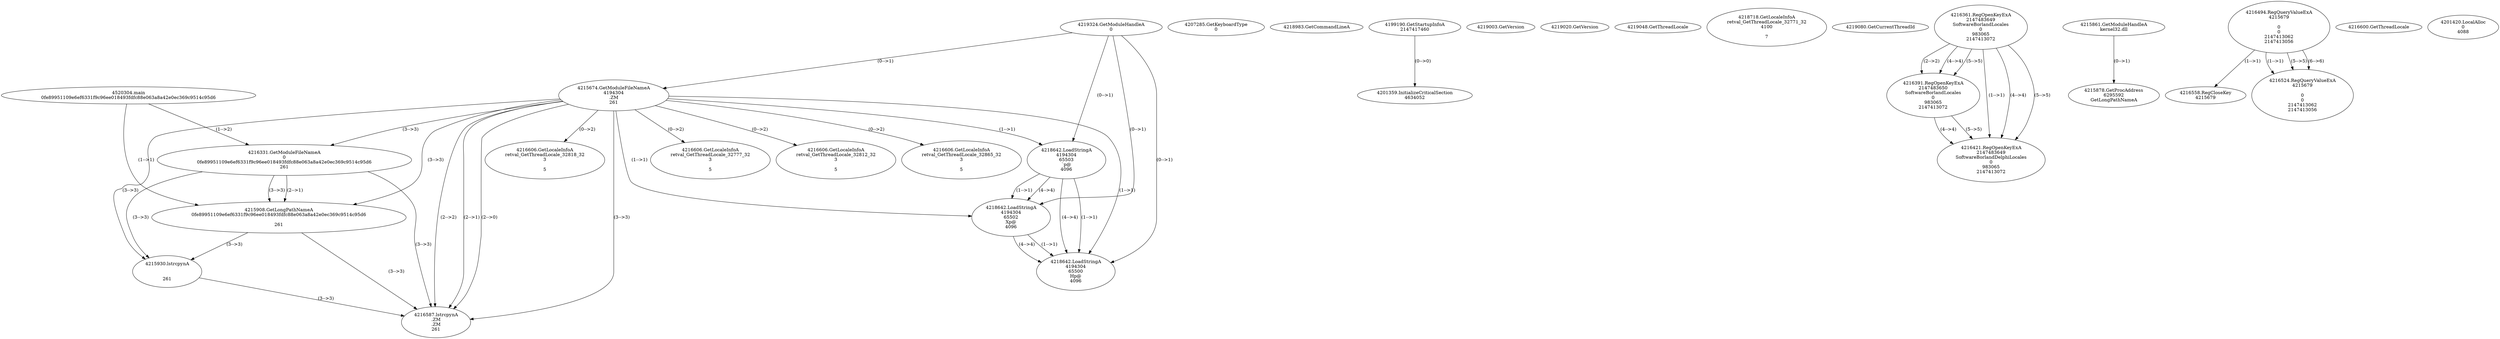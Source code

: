 // Global SCDG with merge call
digraph {
	0 [label="4520304.main
0fe89951109e6ef6331f9c96ee018493fdfc88e063a8a42e0ec369c9514c95d6"]
	1 [label="4219324.GetModuleHandleA
0"]
	2 [label="4207285.GetKeyboardType
0"]
	3 [label="4218983.GetCommandLineA
"]
	4 [label="4199190.GetStartupInfoA
2147417460"]
	5 [label="4219003.GetVersion
"]
	6 [label="4219020.GetVersion
"]
	7 [label="4219048.GetThreadLocale
"]
	8 [label="4218718.GetLocaleInfoA
retval_GetThreadLocale_32771_32
4100

7"]
	9 [label="4219080.GetCurrentThreadId
"]
	10 [label="4215674.GetModuleFileNameA
4194304
.ZM
261"]
	1 -> 10 [label="(0-->1)"]
	11 [label="4216331.GetModuleFileNameA
0
0fe89951109e6ef6331f9c96ee018493fdfc88e063a8a42e0ec369c9514c95d6
261"]
	0 -> 11 [label="(1-->2)"]
	10 -> 11 [label="(3-->3)"]
	12 [label="4216361.RegOpenKeyExA
2147483649
Software\Borland\Locales
0
983065
2147413072"]
	13 [label="4215861.GetModuleHandleA
kernel32.dll"]
	14 [label="4215878.GetProcAddress
6295592
GetLongPathNameA"]
	13 -> 14 [label="(0-->1)"]
	15 [label="4215908.GetLongPathNameA
0fe89951109e6ef6331f9c96ee018493fdfc88e063a8a42e0ec369c9514c95d6

261"]
	0 -> 15 [label="(1-->1)"]
	11 -> 15 [label="(2-->1)"]
	10 -> 15 [label="(3-->3)"]
	11 -> 15 [label="(3-->3)"]
	16 [label="4215930.lstrcpynA


261"]
	10 -> 16 [label="(3-->3)"]
	11 -> 16 [label="(3-->3)"]
	15 -> 16 [label="(3-->3)"]
	17 [label="4216494.RegQueryValueExA
4215679

0
0
2147413062
2147413056"]
	18 [label="4216558.RegCloseKey
4215679"]
	17 -> 18 [label="(1-->1)"]
	19 [label="4216587.lstrcpynA
.ZM
.ZM
261"]
	10 -> 19 [label="(2-->1)"]
	10 -> 19 [label="(2-->2)"]
	10 -> 19 [label="(3-->3)"]
	11 -> 19 [label="(3-->3)"]
	15 -> 19 [label="(3-->3)"]
	16 -> 19 [label="(3-->3)"]
	10 -> 19 [label="(2-->0)"]
	20 [label="4216600.GetThreadLocale
"]
	21 [label="4216606.GetLocaleInfoA
retval_GetThreadLocale_32865_32
3

5"]
	10 -> 21 [label="(0-->2)"]
	22 [label="4218642.LoadStringA
4194304
65503
`p@
4096"]
	1 -> 22 [label="(0-->1)"]
	10 -> 22 [label="(1-->1)"]
	23 [label="4216391.RegOpenKeyExA
2147483650
Software\Borland\Locales
0
983065
2147413072"]
	12 -> 23 [label="(2-->2)"]
	12 -> 23 [label="(4-->4)"]
	12 -> 23 [label="(5-->5)"]
	24 [label="4216421.RegOpenKeyExA
2147483649
Software\Borland\Delphi\Locales
0
983065
2147413072"]
	12 -> 24 [label="(1-->1)"]
	12 -> 24 [label="(4-->4)"]
	23 -> 24 [label="(4-->4)"]
	12 -> 24 [label="(5-->5)"]
	23 -> 24 [label="(5-->5)"]
	25 [label="4216524.RegQueryValueExA
4215679

0
0
2147413062
2147413056"]
	17 -> 25 [label="(1-->1)"]
	17 -> 25 [label="(5-->5)"]
	17 -> 25 [label="(6-->6)"]
	26 [label="4216606.GetLocaleInfoA
retval_GetThreadLocale_32818_32
3

5"]
	10 -> 26 [label="(0-->2)"]
	27 [label="4216606.GetLocaleInfoA
retval_GetThreadLocale_32777_32
3

5"]
	10 -> 27 [label="(0-->2)"]
	28 [label="4218642.LoadStringA
4194304
65502
Xp@
4096"]
	1 -> 28 [label="(0-->1)"]
	10 -> 28 [label="(1-->1)"]
	22 -> 28 [label="(1-->1)"]
	22 -> 28 [label="(4-->4)"]
	29 [label="4216606.GetLocaleInfoA
retval_GetThreadLocale_32812_32
3

5"]
	10 -> 29 [label="(0-->2)"]
	30 [label="4201359.InitializeCriticalSection
4634052"]
	4 -> 30 [label="(0-->0)"]
	31 [label="4201420.LocalAlloc
0
4088"]
	32 [label="4218642.LoadStringA
4194304
65500
Hp@
4096"]
	1 -> 32 [label="(0-->1)"]
	10 -> 32 [label="(1-->1)"]
	22 -> 32 [label="(1-->1)"]
	28 -> 32 [label="(1-->1)"]
	22 -> 32 [label="(4-->4)"]
	28 -> 32 [label="(4-->4)"]
}
